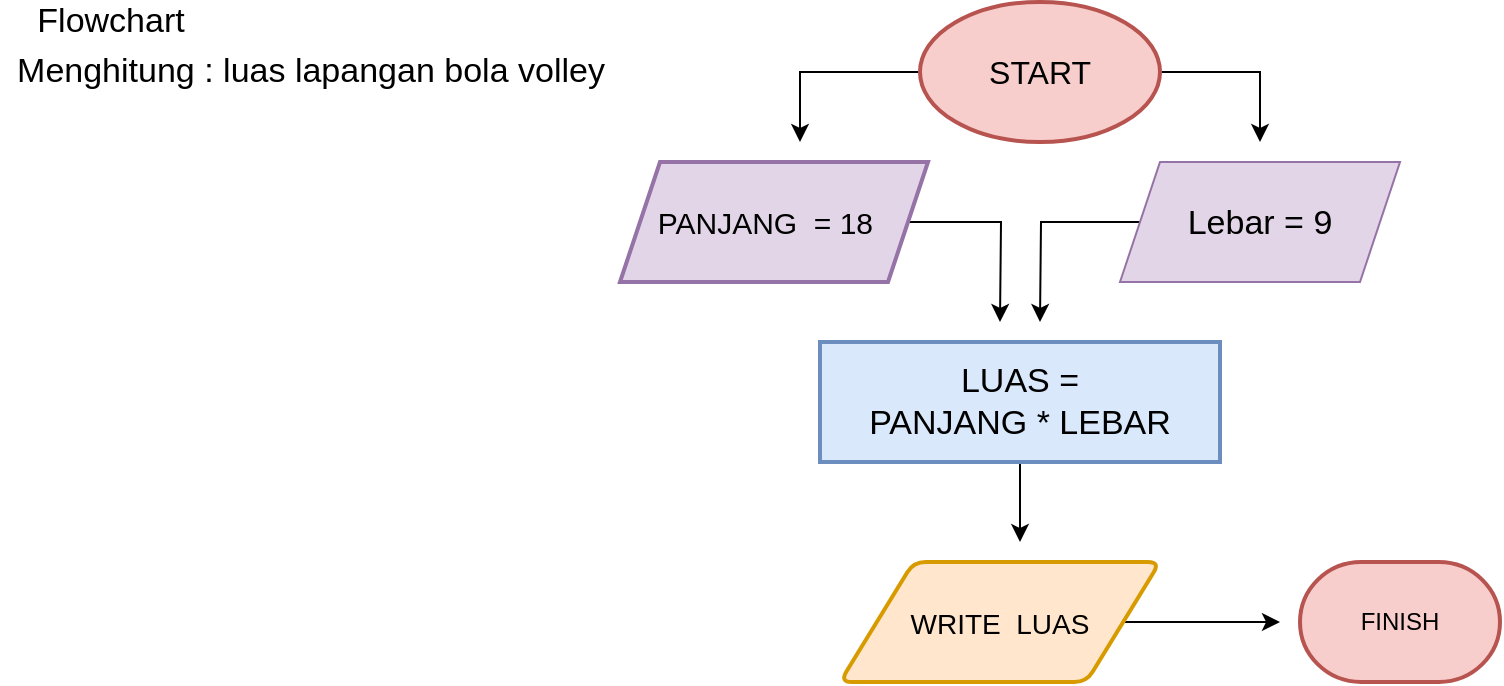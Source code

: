 <mxfile version="15.8.2" type="github">
  <diagram id="C5RBs43oDa-KdzZeNtuy" name="Page-1">
    <mxGraphModel dx="782" dy="468" grid="1" gridSize="10" guides="1" tooltips="1" connect="1" arrows="1" fold="1" page="1" pageScale="1" pageWidth="827" pageHeight="1169" math="0" shadow="0">
      <root>
        <mxCell id="WIyWlLk6GJQsqaUBKTNV-0" />
        <mxCell id="WIyWlLk6GJQsqaUBKTNV-1" parent="WIyWlLk6GJQsqaUBKTNV-0" />
        <mxCell id="q_5Bpy2KHOpsKXh_DiUR-1" value="FINISH" style="strokeWidth=2;html=1;shape=mxgraph.flowchart.terminator;whiteSpace=wrap;fillColor=#f8cecc;strokeColor=#b85450;" parent="WIyWlLk6GJQsqaUBKTNV-1" vertex="1">
          <mxGeometry x="650" y="290" width="100" height="60" as="geometry" />
        </mxCell>
        <mxCell id="q_5Bpy2KHOpsKXh_DiUR-47" style="edgeStyle=orthogonalEdgeStyle;rounded=0;orthogonalLoop=1;jettySize=auto;html=1;fontSize=18;" parent="WIyWlLk6GJQsqaUBKTNV-1" source="q_5Bpy2KHOpsKXh_DiUR-2" edge="1">
          <mxGeometry relative="1" as="geometry">
            <mxPoint x="400" y="80" as="targetPoint" />
            <Array as="points">
              <mxPoint x="400" y="45" />
            </Array>
          </mxGeometry>
        </mxCell>
        <mxCell id="q_5Bpy2KHOpsKXh_DiUR-54" style="edgeStyle=orthogonalEdgeStyle;rounded=0;orthogonalLoop=1;jettySize=auto;html=1;fontSize=15;" parent="WIyWlLk6GJQsqaUBKTNV-1" source="q_5Bpy2KHOpsKXh_DiUR-2" edge="1">
          <mxGeometry relative="1" as="geometry">
            <mxPoint x="630" y="80" as="targetPoint" />
            <Array as="points">
              <mxPoint x="630" y="45" />
              <mxPoint x="630" y="80" />
            </Array>
          </mxGeometry>
        </mxCell>
        <mxCell id="q_5Bpy2KHOpsKXh_DiUR-2" value="&lt;font style=&quot;font-size: 16px&quot;&gt;START&lt;/font&gt;" style="strokeWidth=2;html=1;shape=mxgraph.flowchart.start_1;whiteSpace=wrap;fillColor=#f8cecc;strokeColor=#b85450;" parent="WIyWlLk6GJQsqaUBKTNV-1" vertex="1">
          <mxGeometry x="460" y="10" width="120" height="70" as="geometry" />
        </mxCell>
        <mxCell id="q_5Bpy2KHOpsKXh_DiUR-63" style="edgeStyle=orthogonalEdgeStyle;rounded=0;orthogonalLoop=1;jettySize=auto;html=1;exitX=0.5;exitY=1;exitDx=0;exitDy=0;fontSize=14;" parent="WIyWlLk6GJQsqaUBKTNV-1" source="q_5Bpy2KHOpsKXh_DiUR-12" edge="1">
          <mxGeometry relative="1" as="geometry">
            <mxPoint x="510" y="280" as="targetPoint" />
          </mxGeometry>
        </mxCell>
        <mxCell id="q_5Bpy2KHOpsKXh_DiUR-12" value="&lt;font style=&quot;font-size: 17px&quot;&gt;LUAS = &lt;br&gt;PANJANG &lt;font style=&quot;font-size: 17px&quot;&gt;*&lt;/font&gt; LEBAR&lt;/font&gt;" style="whiteSpace=wrap;html=1;strokeWidth=2;fillColor=#dae8fc;strokeColor=#6c8ebf;" parent="WIyWlLk6GJQsqaUBKTNV-1" vertex="1">
          <mxGeometry x="410" y="180" width="200" height="60" as="geometry" />
        </mxCell>
        <mxCell id="q_5Bpy2KHOpsKXh_DiUR-64" style="edgeStyle=orthogonalEdgeStyle;rounded=0;orthogonalLoop=1;jettySize=auto;html=1;fontSize=14;" parent="WIyWlLk6GJQsqaUBKTNV-1" source="q_5Bpy2KHOpsKXh_DiUR-17" edge="1">
          <mxGeometry relative="1" as="geometry">
            <mxPoint x="640" y="320" as="targetPoint" />
          </mxGeometry>
        </mxCell>
        <mxCell id="q_5Bpy2KHOpsKXh_DiUR-17" value="&lt;font style=&quot;font-size: 14px&quot;&gt;&amp;nbsp;WRITE&amp;nbsp; LUAS&amp;nbsp;&lt;/font&gt;" style="shape=parallelogram;html=1;strokeWidth=2;perimeter=parallelogramPerimeter;whiteSpace=wrap;rounded=1;arcSize=12;size=0.23;fontSize=16;fillColor=#ffe6cc;strokeColor=#d79b00;" parent="WIyWlLk6GJQsqaUBKTNV-1" vertex="1">
          <mxGeometry x="420" y="290" width="160" height="60" as="geometry" />
        </mxCell>
        <mxCell id="q_5Bpy2KHOpsKXh_DiUR-55" style="edgeStyle=orthogonalEdgeStyle;rounded=0;orthogonalLoop=1;jettySize=auto;html=1;fontSize=15;" parent="WIyWlLk6GJQsqaUBKTNV-1" source="q_5Bpy2KHOpsKXh_DiUR-45" edge="1">
          <mxGeometry relative="1" as="geometry">
            <mxPoint x="500" y="170" as="targetPoint" />
          </mxGeometry>
        </mxCell>
        <mxCell id="q_5Bpy2KHOpsKXh_DiUR-45" value="&lt;font style=&quot;font-size: 16px&quot;&gt;&lt;font style=&quot;font-size: 15px&quot;&gt;PANJANG&amp;nbsp; = 18&amp;nbsp;&lt;/font&gt;&lt;font style=&quot;font-size: 16px&quot;&gt;&amp;nbsp;&lt;/font&gt;&lt;/font&gt;" style="shape=parallelogram;perimeter=parallelogramPerimeter;whiteSpace=wrap;html=1;fixedSize=1;strokeColor=#9673a6;strokeWidth=2;fillColor=#e1d5e7;" parent="WIyWlLk6GJQsqaUBKTNV-1" vertex="1">
          <mxGeometry x="310" y="90" width="154" height="60" as="geometry" />
        </mxCell>
        <mxCell id="q_5Bpy2KHOpsKXh_DiUR-56" style="edgeStyle=orthogonalEdgeStyle;rounded=0;orthogonalLoop=1;jettySize=auto;html=1;fontSize=15;" parent="WIyWlLk6GJQsqaUBKTNV-1" source="q_5Bpy2KHOpsKXh_DiUR-49" edge="1">
          <mxGeometry relative="1" as="geometry">
            <mxPoint x="520" y="170" as="targetPoint" />
          </mxGeometry>
        </mxCell>
        <mxCell id="q_5Bpy2KHOpsKXh_DiUR-49" value="&lt;font style=&quot;font-size: 17px&quot;&gt;Lebar = 9&lt;/font&gt;" style="shape=parallelogram;perimeter=parallelogramPerimeter;whiteSpace=wrap;html=1;fixedSize=1;fontSize=18;fillColor=#e1d5e7;strokeColor=#9673a6;" parent="WIyWlLk6GJQsqaUBKTNV-1" vertex="1">
          <mxGeometry x="560" y="90" width="140" height="60" as="geometry" />
        </mxCell>
        <mxCell id="Vd6mL5MIM4KJ7EcqMG5q-1" value="&lt;font style=&quot;font-size: 17px&quot;&gt;Flowchart&lt;/font&gt;" style="text;html=1;align=center;verticalAlign=middle;resizable=0;points=[];autosize=1;strokeColor=none;fillColor=none;fontSize=13;" vertex="1" parent="WIyWlLk6GJQsqaUBKTNV-1">
          <mxGeometry x="10" y="10" width="90" height="20" as="geometry" />
        </mxCell>
        <mxCell id="Vd6mL5MIM4KJ7EcqMG5q-2" value="Menghitung : luas lapangan bola volley" style="text;html=1;align=center;verticalAlign=middle;resizable=0;points=[];autosize=1;strokeColor=none;fillColor=none;fontSize=17;" vertex="1" parent="WIyWlLk6GJQsqaUBKTNV-1">
          <mxGeometry y="30" width="310" height="30" as="geometry" />
        </mxCell>
      </root>
    </mxGraphModel>
  </diagram>
</mxfile>
